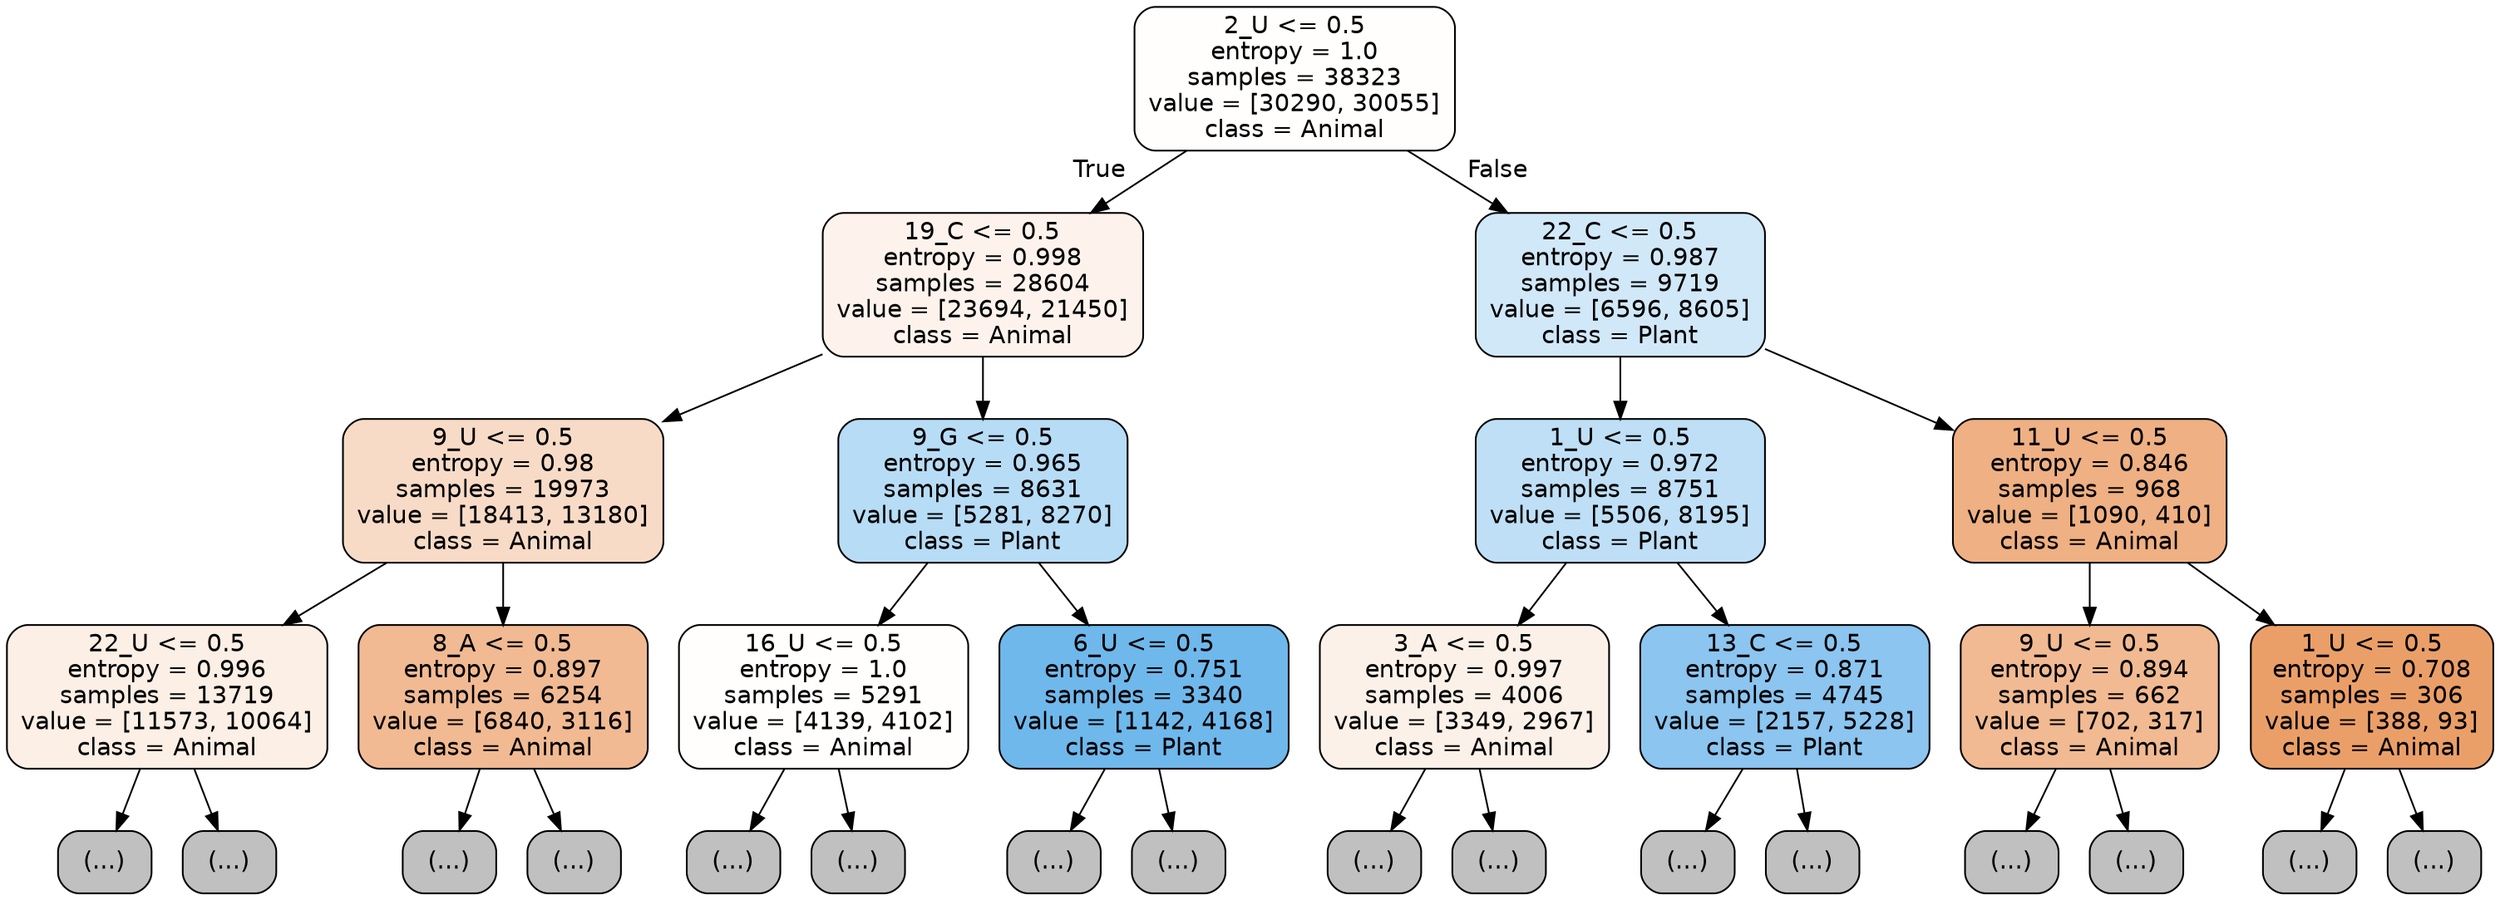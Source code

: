 digraph Tree {
node [shape=box, style="filled, rounded", color="black", fontname="helvetica"] ;
edge [fontname="helvetica"] ;
0 [label="2_U <= 0.5\nentropy = 1.0\nsamples = 38323\nvalue = [30290, 30055]\nclass = Animal", fillcolor="#fffefd"] ;
1 [label="19_C <= 0.5\nentropy = 0.998\nsamples = 28604\nvalue = [23694, 21450]\nclass = Animal", fillcolor="#fdf3ec"] ;
0 -> 1 [labeldistance=2.5, labelangle=45, headlabel="True"] ;
2 [label="9_U <= 0.5\nentropy = 0.98\nsamples = 19973\nvalue = [18413, 13180]\nclass = Animal", fillcolor="#f8dbc7"] ;
1 -> 2 ;
3 [label="22_U <= 0.5\nentropy = 0.996\nsamples = 13719\nvalue = [11573, 10064]\nclass = Animal", fillcolor="#fcefe5"] ;
2 -> 3 ;
4 [label="(...)", fillcolor="#C0C0C0"] ;
3 -> 4 ;
5919 [label="(...)", fillcolor="#C0C0C0"] ;
3 -> 5919 ;
6652 [label="8_A <= 0.5\nentropy = 0.897\nsamples = 6254\nvalue = [6840, 3116]\nclass = Animal", fillcolor="#f1ba93"] ;
2 -> 6652 ;
6653 [label="(...)", fillcolor="#C0C0C0"] ;
6652 -> 6653 ;
8744 [label="(...)", fillcolor="#C0C0C0"] ;
6652 -> 8744 ;
9369 [label="9_G <= 0.5\nentropy = 0.965\nsamples = 8631\nvalue = [5281, 8270]\nclass = Plant", fillcolor="#b7dcf6"] ;
1 -> 9369 ;
9370 [label="16_U <= 0.5\nentropy = 1.0\nsamples = 5291\nvalue = [4139, 4102]\nclass = Animal", fillcolor="#fffefd"] ;
9369 -> 9370 ;
9371 [label="(...)", fillcolor="#C0C0C0"] ;
9370 -> 9371 ;
11002 [label="(...)", fillcolor="#C0C0C0"] ;
9370 -> 11002 ;
11729 [label="6_U <= 0.5\nentropy = 0.751\nsamples = 3340\nvalue = [1142, 4168]\nclass = Plant", fillcolor="#6fb8ec"] ;
9369 -> 11729 ;
11730 [label="(...)", fillcolor="#C0C0C0"] ;
11729 -> 11730 ;
12379 [label="(...)", fillcolor="#C0C0C0"] ;
11729 -> 12379 ;
12544 [label="22_C <= 0.5\nentropy = 0.987\nsamples = 9719\nvalue = [6596, 8605]\nclass = Plant", fillcolor="#d1e8f9"] ;
0 -> 12544 [labeldistance=2.5, labelangle=-45, headlabel="False"] ;
12545 [label="1_U <= 0.5\nentropy = 0.972\nsamples = 8751\nvalue = [5506, 8195]\nclass = Plant", fillcolor="#bedff6"] ;
12544 -> 12545 ;
12546 [label="3_A <= 0.5\nentropy = 0.997\nsamples = 4006\nvalue = [3349, 2967]\nclass = Animal", fillcolor="#fcf1e8"] ;
12545 -> 12546 ;
12547 [label="(...)", fillcolor="#C0C0C0"] ;
12546 -> 12547 ;
14244 [label="(...)", fillcolor="#C0C0C0"] ;
12546 -> 14244 ;
14687 [label="13_C <= 0.5\nentropy = 0.871\nsamples = 4745\nvalue = [2157, 5228]\nclass = Plant", fillcolor="#8bc5f0"] ;
12545 -> 14687 ;
14688 [label="(...)", fillcolor="#C0C0C0"] ;
14687 -> 14688 ;
16093 [label="(...)", fillcolor="#C0C0C0"] ;
14687 -> 16093 ;
16466 [label="11_U <= 0.5\nentropy = 0.846\nsamples = 968\nvalue = [1090, 410]\nclass = Animal", fillcolor="#efb083"] ;
12544 -> 16466 ;
16467 [label="9_U <= 0.5\nentropy = 0.894\nsamples = 662\nvalue = [702, 317]\nclass = Animal", fillcolor="#f1ba92"] ;
16466 -> 16467 ;
16468 [label="(...)", fillcolor="#C0C0C0"] ;
16467 -> 16468 ;
16733 [label="(...)", fillcolor="#C0C0C0"] ;
16467 -> 16733 ;
16798 [label="1_U <= 0.5\nentropy = 0.708\nsamples = 306\nvalue = [388, 93]\nclass = Animal", fillcolor="#eb9f68"] ;
16466 -> 16798 ;
16799 [label="(...)", fillcolor="#C0C0C0"] ;
16798 -> 16799 ;
16854 [label="(...)", fillcolor="#C0C0C0"] ;
16798 -> 16854 ;
}